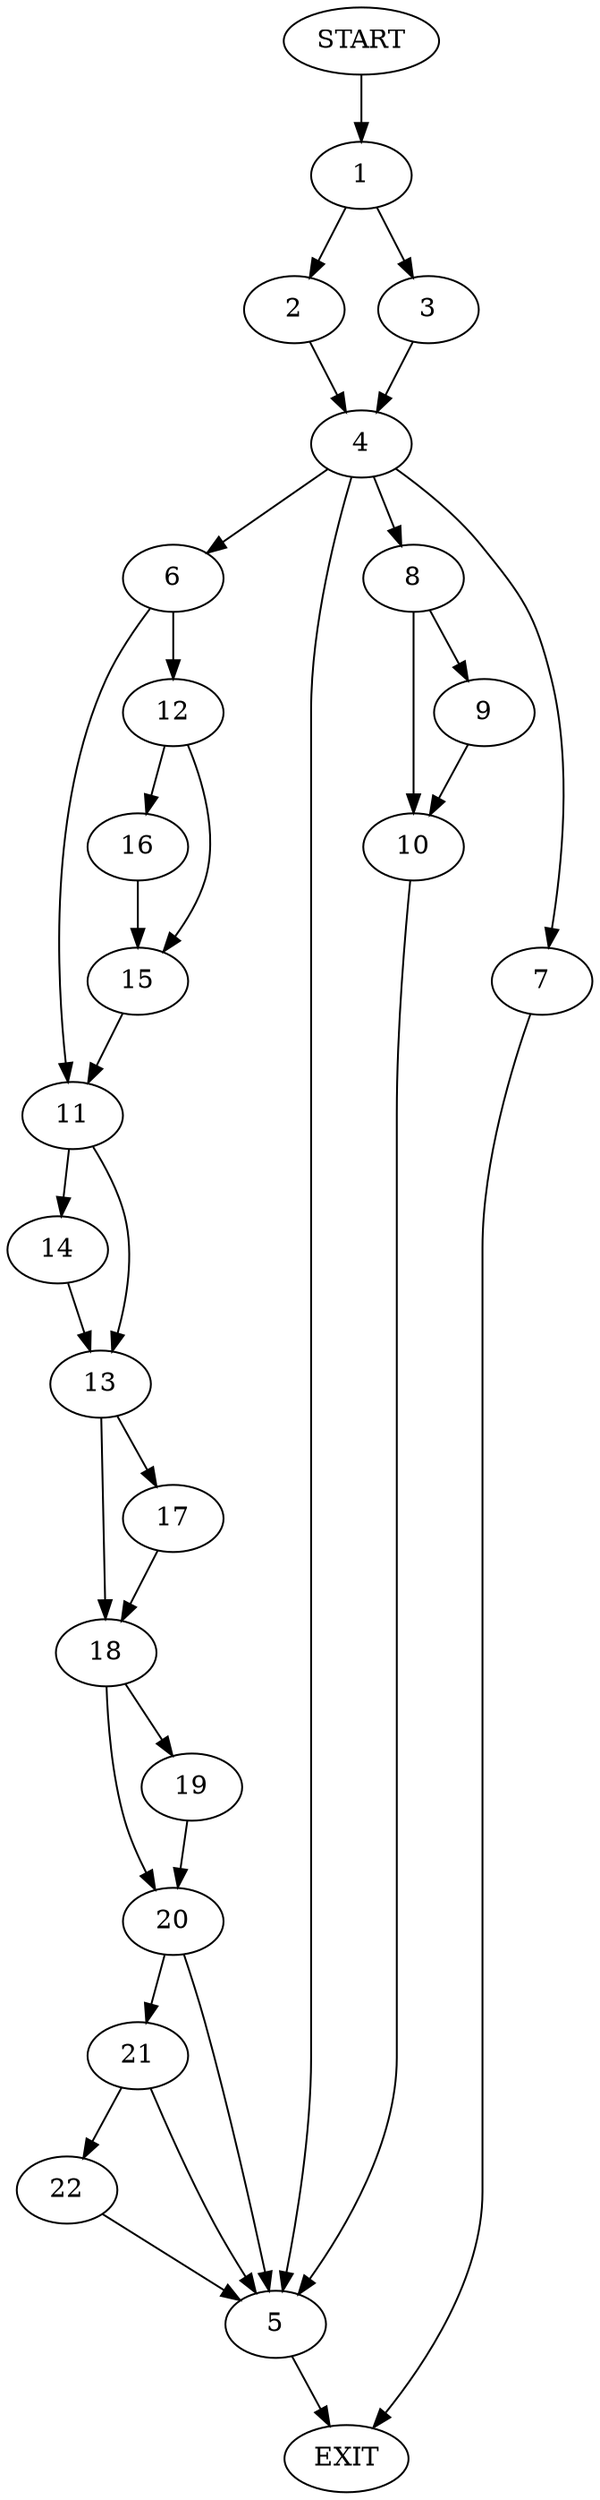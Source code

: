digraph {
0 [label="START"]
23 [label="EXIT"]
0 -> 1
1 -> 2
1 -> 3
3 -> 4
2 -> 4
4 -> 5
4 -> 6
4 -> 7
4 -> 8
8 -> 9
8 -> 10
6 -> 11
6 -> 12
7 -> 23
5 -> 23
10 -> 5
9 -> 10
11 -> 13
11 -> 14
12 -> 15
12 -> 16
16 -> 15
15 -> 11
14 -> 13
13 -> 17
13 -> 18
18 -> 19
18 -> 20
17 -> 18
20 -> 21
20 -> 5
19 -> 20
21 -> 5
21 -> 22
22 -> 5
}
